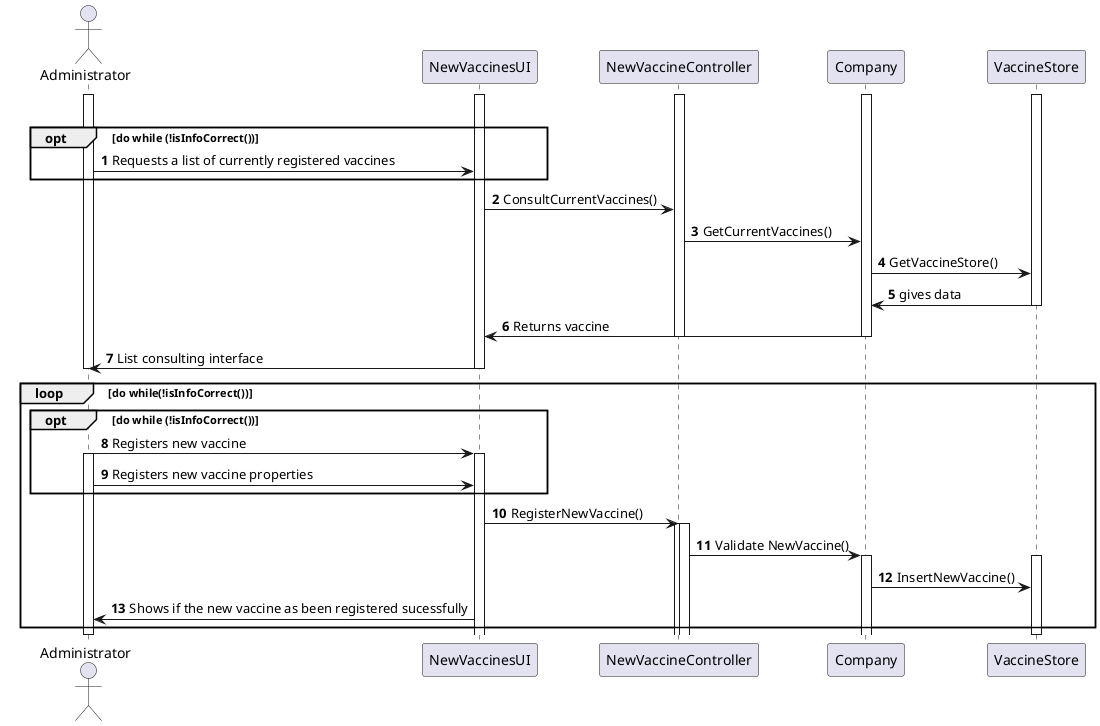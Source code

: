 @startuml
autonumber
actor Administrator as ADM
participant "NewVaccinesUI" as NVUI
participant "NewVaccineController" as NVC
participant "Company" as C
participant "VaccineStore" as NV

activate ADM
loop do while (! end)
activate NVUI
activate NVC
activate C
activate NV
opt do while (!isInfoCorrect())
ADM -> NVUI : Requests a list of currently registered vaccines
end opt
NVUI -> NVC :ConsultCurrentVaccines()
NVC -> C : GetCurrentVaccines()
C -> NV : GetVaccineStore()
NV -> C : gives data
deactivate NV
C -> NVUI : Returns vaccine
deactivate C
deactivate NVC
NVUI -> ADM : List consulting interface
deactivate NVUI
deactivate ADM
deactivate NVC
loop do while(!isInfoCorrect())

opt do while (!isInfoCorrect())
ADM -> NVUI : Registers new vaccine
activate NVUI
activate ADM
ADM -> NVUI : Registers new vaccine properties
end opt
NVUI -> NVC :RegisterNewVaccine()
activate NVC
activate NVC
NVC -> C :Validate NewVaccine()
activate C
activate NV
C -> NV : InsertNewVaccine()
NVUI -> ADM : Shows if the new vaccine as been registered sucessfully
end loop
deactivate NV










deactivate ADM


@enduml